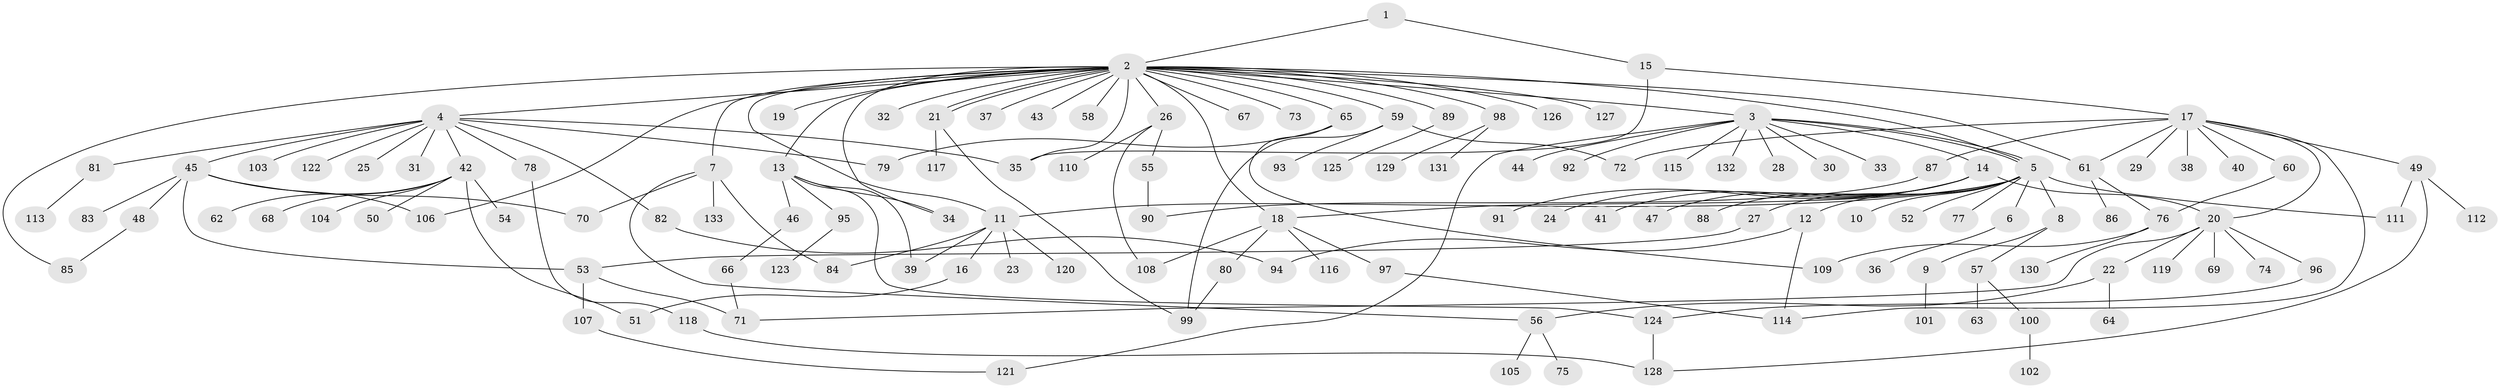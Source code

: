 // Generated by graph-tools (version 1.1) at 2025/01/03/09/25 03:01:40]
// undirected, 133 vertices, 168 edges
graph export_dot {
graph [start="1"]
  node [color=gray90,style=filled];
  1;
  2;
  3;
  4;
  5;
  6;
  7;
  8;
  9;
  10;
  11;
  12;
  13;
  14;
  15;
  16;
  17;
  18;
  19;
  20;
  21;
  22;
  23;
  24;
  25;
  26;
  27;
  28;
  29;
  30;
  31;
  32;
  33;
  34;
  35;
  36;
  37;
  38;
  39;
  40;
  41;
  42;
  43;
  44;
  45;
  46;
  47;
  48;
  49;
  50;
  51;
  52;
  53;
  54;
  55;
  56;
  57;
  58;
  59;
  60;
  61;
  62;
  63;
  64;
  65;
  66;
  67;
  68;
  69;
  70;
  71;
  72;
  73;
  74;
  75;
  76;
  77;
  78;
  79;
  80;
  81;
  82;
  83;
  84;
  85;
  86;
  87;
  88;
  89;
  90;
  91;
  92;
  93;
  94;
  95;
  96;
  97;
  98;
  99;
  100;
  101;
  102;
  103;
  104;
  105;
  106;
  107;
  108;
  109;
  110;
  111;
  112;
  113;
  114;
  115;
  116;
  117;
  118;
  119;
  120;
  121;
  122;
  123;
  124;
  125;
  126;
  127;
  128;
  129;
  130;
  131;
  132;
  133;
  1 -- 2;
  1 -- 15;
  2 -- 3;
  2 -- 4;
  2 -- 5;
  2 -- 7;
  2 -- 11;
  2 -- 13;
  2 -- 18;
  2 -- 19;
  2 -- 21;
  2 -- 21;
  2 -- 26;
  2 -- 32;
  2 -- 34;
  2 -- 35;
  2 -- 37;
  2 -- 43;
  2 -- 58;
  2 -- 59;
  2 -- 61;
  2 -- 65;
  2 -- 67;
  2 -- 73;
  2 -- 85;
  2 -- 89;
  2 -- 98;
  2 -- 106;
  2 -- 126;
  2 -- 127;
  3 -- 5;
  3 -- 5;
  3 -- 14;
  3 -- 28;
  3 -- 30;
  3 -- 33;
  3 -- 44;
  3 -- 92;
  3 -- 115;
  3 -- 121;
  3 -- 132;
  4 -- 25;
  4 -- 31;
  4 -- 35;
  4 -- 42;
  4 -- 45;
  4 -- 78;
  4 -- 79;
  4 -- 81;
  4 -- 82;
  4 -- 103;
  4 -- 122;
  5 -- 6;
  5 -- 8;
  5 -- 10;
  5 -- 11;
  5 -- 12;
  5 -- 18;
  5 -- 27;
  5 -- 52;
  5 -- 77;
  5 -- 111;
  6 -- 36;
  7 -- 56;
  7 -- 70;
  7 -- 84;
  7 -- 133;
  8 -- 9;
  8 -- 57;
  9 -- 101;
  11 -- 16;
  11 -- 23;
  11 -- 39;
  11 -- 84;
  11 -- 120;
  12 -- 94;
  12 -- 114;
  13 -- 34;
  13 -- 39;
  13 -- 46;
  13 -- 95;
  13 -- 124;
  14 -- 20;
  14 -- 24;
  14 -- 41;
  14 -- 47;
  14 -- 88;
  14 -- 91;
  15 -- 17;
  15 -- 35;
  16 -- 51;
  17 -- 20;
  17 -- 29;
  17 -- 38;
  17 -- 40;
  17 -- 49;
  17 -- 60;
  17 -- 61;
  17 -- 72;
  17 -- 87;
  17 -- 114;
  18 -- 80;
  18 -- 97;
  18 -- 108;
  18 -- 116;
  20 -- 22;
  20 -- 69;
  20 -- 71;
  20 -- 74;
  20 -- 96;
  20 -- 119;
  21 -- 99;
  21 -- 117;
  22 -- 56;
  22 -- 64;
  26 -- 55;
  26 -- 108;
  26 -- 110;
  27 -- 53;
  42 -- 50;
  42 -- 51;
  42 -- 54;
  42 -- 62;
  42 -- 68;
  42 -- 104;
  45 -- 48;
  45 -- 53;
  45 -- 70;
  45 -- 83;
  45 -- 106;
  46 -- 66;
  48 -- 85;
  49 -- 111;
  49 -- 112;
  49 -- 128;
  53 -- 71;
  53 -- 107;
  55 -- 90;
  56 -- 75;
  56 -- 105;
  57 -- 63;
  57 -- 100;
  59 -- 72;
  59 -- 93;
  59 -- 99;
  60 -- 76;
  61 -- 76;
  61 -- 86;
  65 -- 79;
  65 -- 109;
  66 -- 71;
  76 -- 109;
  76 -- 130;
  78 -- 118;
  80 -- 99;
  81 -- 113;
  82 -- 94;
  87 -- 90;
  89 -- 125;
  95 -- 123;
  96 -- 124;
  97 -- 114;
  98 -- 129;
  98 -- 131;
  100 -- 102;
  107 -- 121;
  118 -- 128;
  124 -- 128;
}

